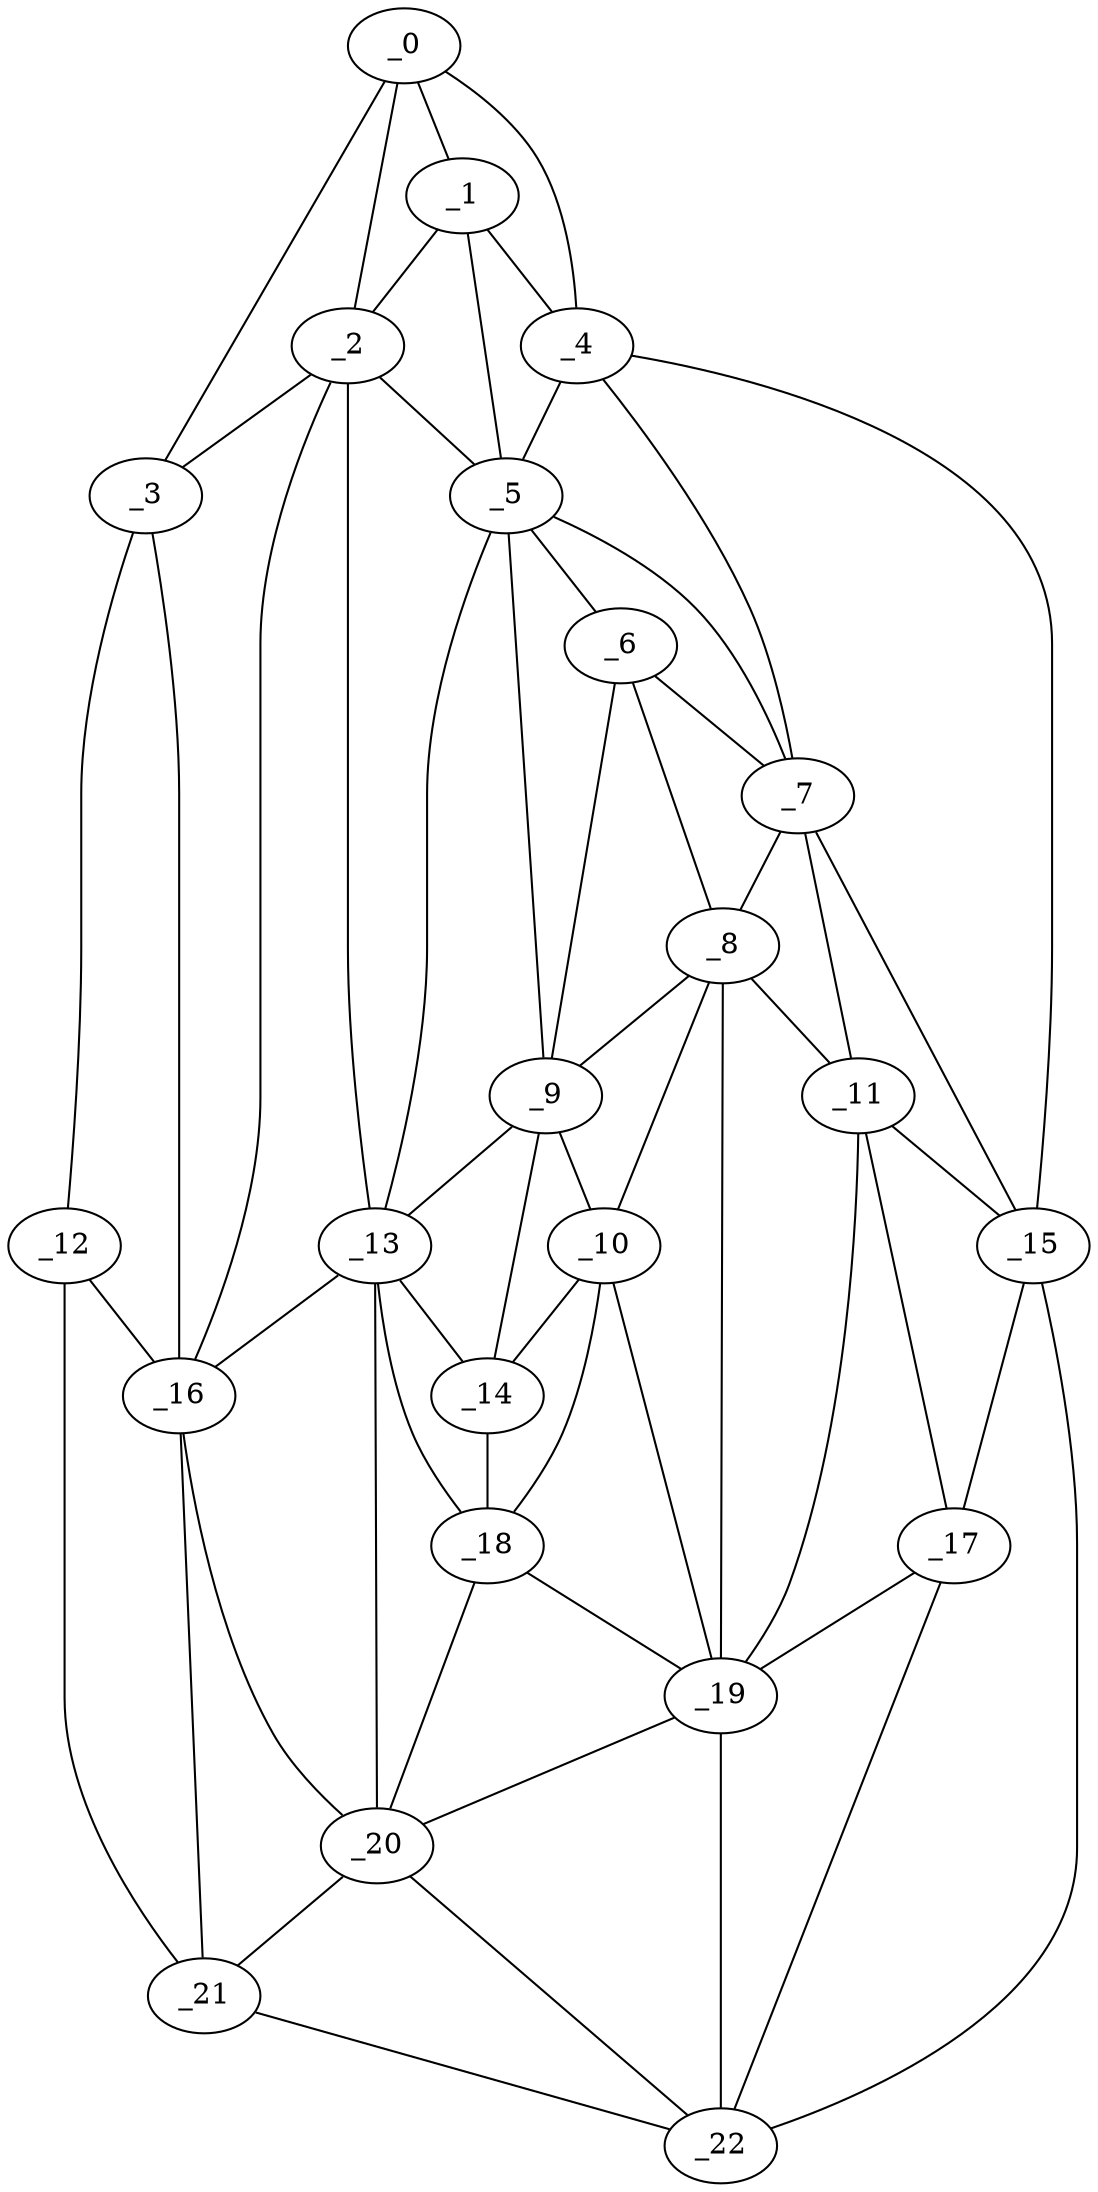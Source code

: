 graph "obj92__330.gxl" {
	_0	 [x=39,
		y=41];
	_1	 [x=43,
		y=53];
	_0 -- _1	 [valence=1];
	_2	 [x=45,
		y=34];
	_0 -- _2	 [valence=2];
	_3	 [x=48,
		y=8];
	_0 -- _3	 [valence=1];
	_4	 [x=53,
		y=118];
	_0 -- _4	 [valence=1];
	_1 -- _2	 [valence=1];
	_1 -- _4	 [valence=2];
	_5	 [x=56,
		y=63];
	_1 -- _5	 [valence=2];
	_2 -- _3	 [valence=2];
	_2 -- _5	 [valence=2];
	_13	 [x=78,
		y=58];
	_2 -- _13	 [valence=2];
	_16	 [x=82,
		y=32];
	_2 -- _16	 [valence=1];
	_12	 [x=78,
		y=6];
	_3 -- _12	 [valence=1];
	_3 -- _16	 [valence=2];
	_4 -- _5	 [valence=1];
	_7	 [x=69,
		y=95];
	_4 -- _7	 [valence=1];
	_15	 [x=80,
		y=117];
	_4 -- _15	 [valence=1];
	_6	 [x=66,
		y=73];
	_5 -- _6	 [valence=2];
	_5 -- _7	 [valence=2];
	_9	 [x=73,
		y=70];
	_5 -- _9	 [valence=1];
	_5 -- _13	 [valence=1];
	_6 -- _7	 [valence=1];
	_8	 [x=71,
		y=80];
	_6 -- _8	 [valence=1];
	_6 -- _9	 [valence=2];
	_7 -- _8	 [valence=2];
	_11	 [x=77,
		y=94];
	_7 -- _11	 [valence=2];
	_7 -- _15	 [valence=2];
	_8 -- _9	 [valence=2];
	_10	 [x=77,
		y=75];
	_8 -- _10	 [valence=2];
	_8 -- _11	 [valence=1];
	_19	 [x=86,
		y=88];
	_8 -- _19	 [valence=2];
	_9 -- _10	 [valence=2];
	_9 -- _13	 [valence=1];
	_14	 [x=78,
		y=69];
	_9 -- _14	 [valence=2];
	_10 -- _14	 [valence=1];
	_18	 [x=85,
		y=75];
	_10 -- _18	 [valence=2];
	_10 -- _19	 [valence=2];
	_11 -- _15	 [valence=1];
	_17	 [x=83,
		y=97];
	_11 -- _17	 [valence=2];
	_11 -- _19	 [valence=1];
	_12 -- _16	 [valence=2];
	_21	 [x=90,
		y=40];
	_12 -- _21	 [valence=1];
	_13 -- _14	 [valence=2];
	_13 -- _16	 [valence=1];
	_13 -- _18	 [valence=2];
	_20	 [x=89,
		y=46];
	_13 -- _20	 [valence=2];
	_14 -- _18	 [valence=1];
	_15 -- _17	 [valence=2];
	_22	 [x=90,
		y=112];
	_15 -- _22	 [valence=1];
	_16 -- _20	 [valence=1];
	_16 -- _21	 [valence=1];
	_17 -- _19	 [valence=2];
	_17 -- _22	 [valence=2];
	_18 -- _19	 [valence=2];
	_18 -- _20	 [valence=2];
	_19 -- _20	 [valence=2];
	_19 -- _22	 [valence=2];
	_20 -- _21	 [valence=2];
	_20 -- _22	 [valence=1];
	_21 -- _22	 [valence=1];
}
